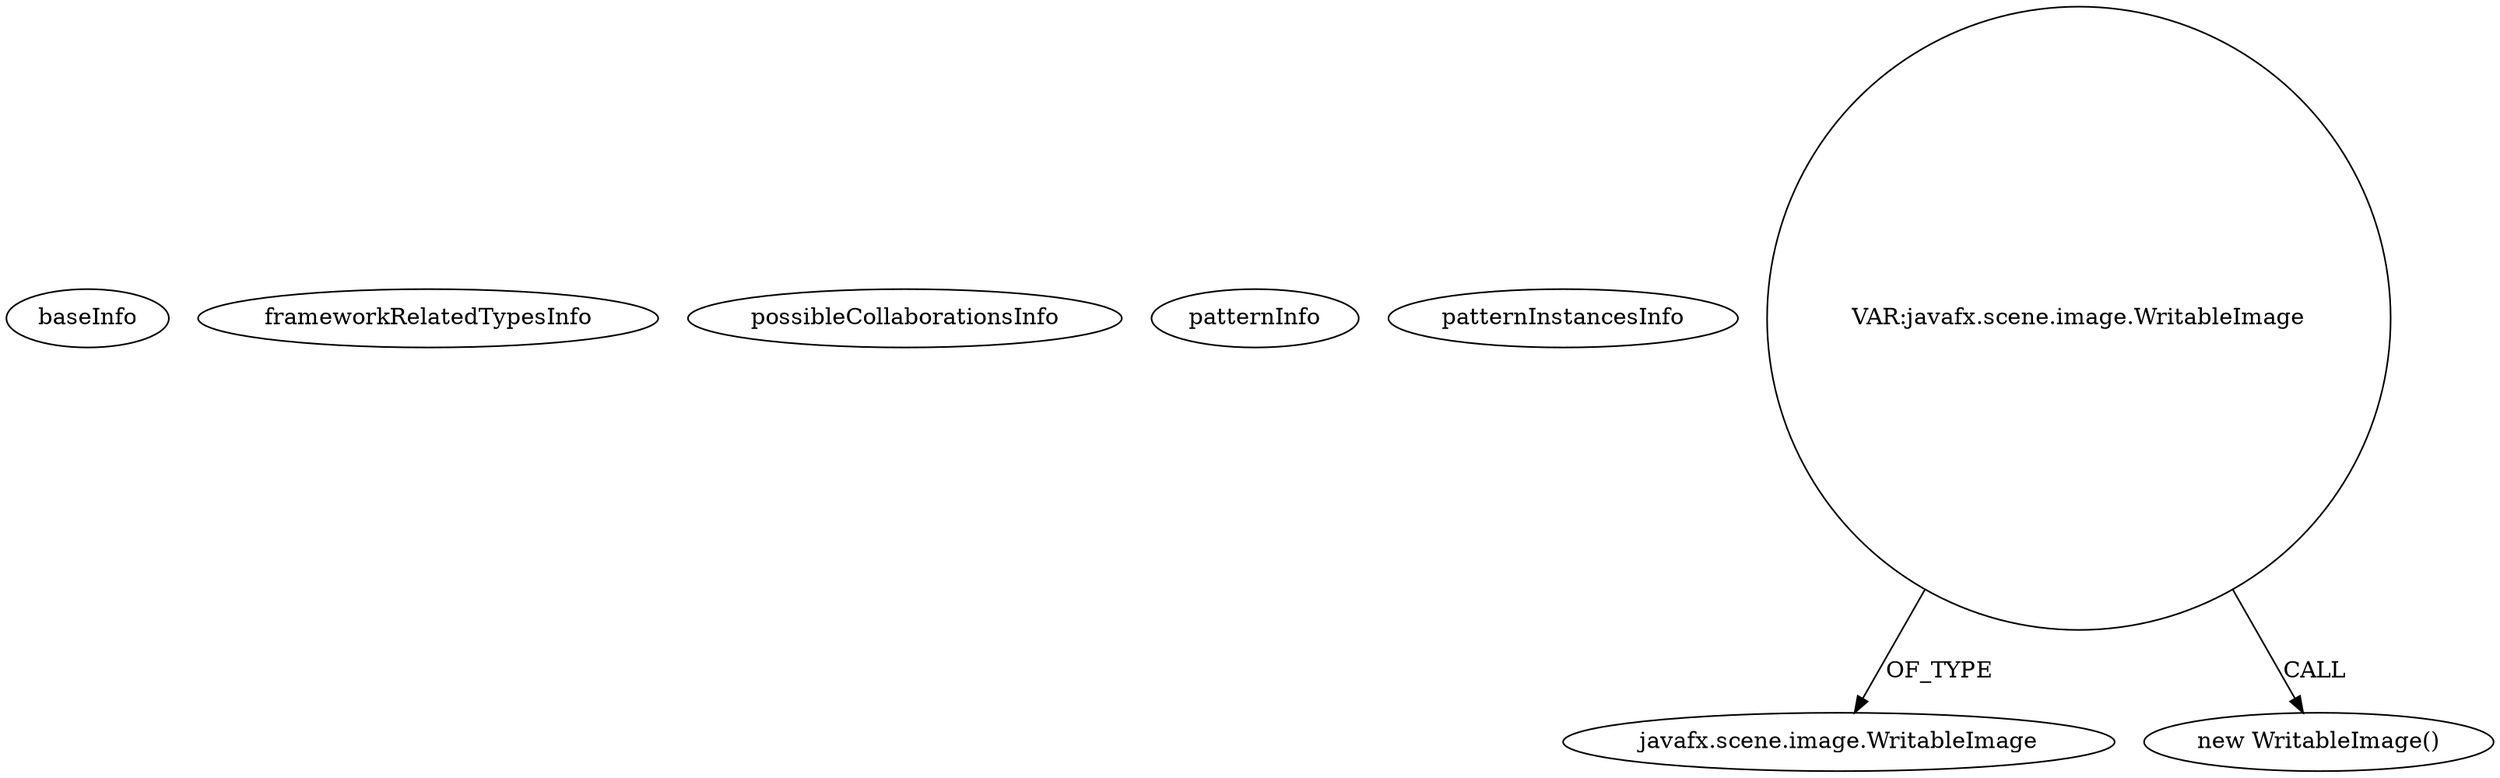 digraph {
baseInfo[graphId=3938,category="pattern",isAnonymous=false,possibleRelation=false]
frameworkRelatedTypesInfo[]
possibleCollaborationsInfo[]
patternInfo[frequency=2.0,patternRootClient=null]
patternInstancesInfo[0="HioLeong-DrawApp~/HioLeong-DrawApp/DrawApp-master/src/main/java/comp2013/hleong/drawapp/DrawApp.java~DrawApp~524",1="Hannibal0416-BackgroundRemoval~/Hannibal0416-BackgroundRemoval/BackgroundRemoval-master/BackgroundRemoval/src/main/java/com/sylksoft/img/backremoval/BackgroundViewer.java~BackgroundViewer~520"]
10[label="javafx.scene.image.WritableImage",vertexType="FRAMEWORK_CLASS_TYPE",isFrameworkType=false]
9[label="VAR:javafx.scene.image.WritableImage",vertexType="VARIABLE_EXPRESION",isFrameworkType=false,shape=circle]
8[label="new WritableImage()",vertexType="CONSTRUCTOR_CALL",isFrameworkType=false]
9->10[label="OF_TYPE"]
9->8[label="CALL"]
}
